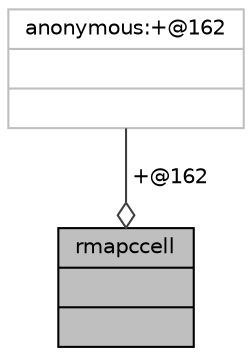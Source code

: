 digraph "rmapccell"
{
 // INTERACTIVE_SVG=YES
  bgcolor="transparent";
  edge [fontname="Helvetica",fontsize="10",labelfontname="Helvetica",labelfontsize="10"];
  node [fontname="Helvetica",fontsize="10",shape=record];
  Node134 [label="{rmapccell\n||}",height=0.2,width=0.4,color="black", fillcolor="grey75", style="filled", fontcolor="black"];
  Node135 -> Node134 [color="grey25",fontsize="10",style="solid",label=" +@162" ,arrowhead="odiamond",fontname="Helvetica"];
  Node135 [label="{anonymous:+@162\n||}",height=0.2,width=0.4,color="grey75"];
}
